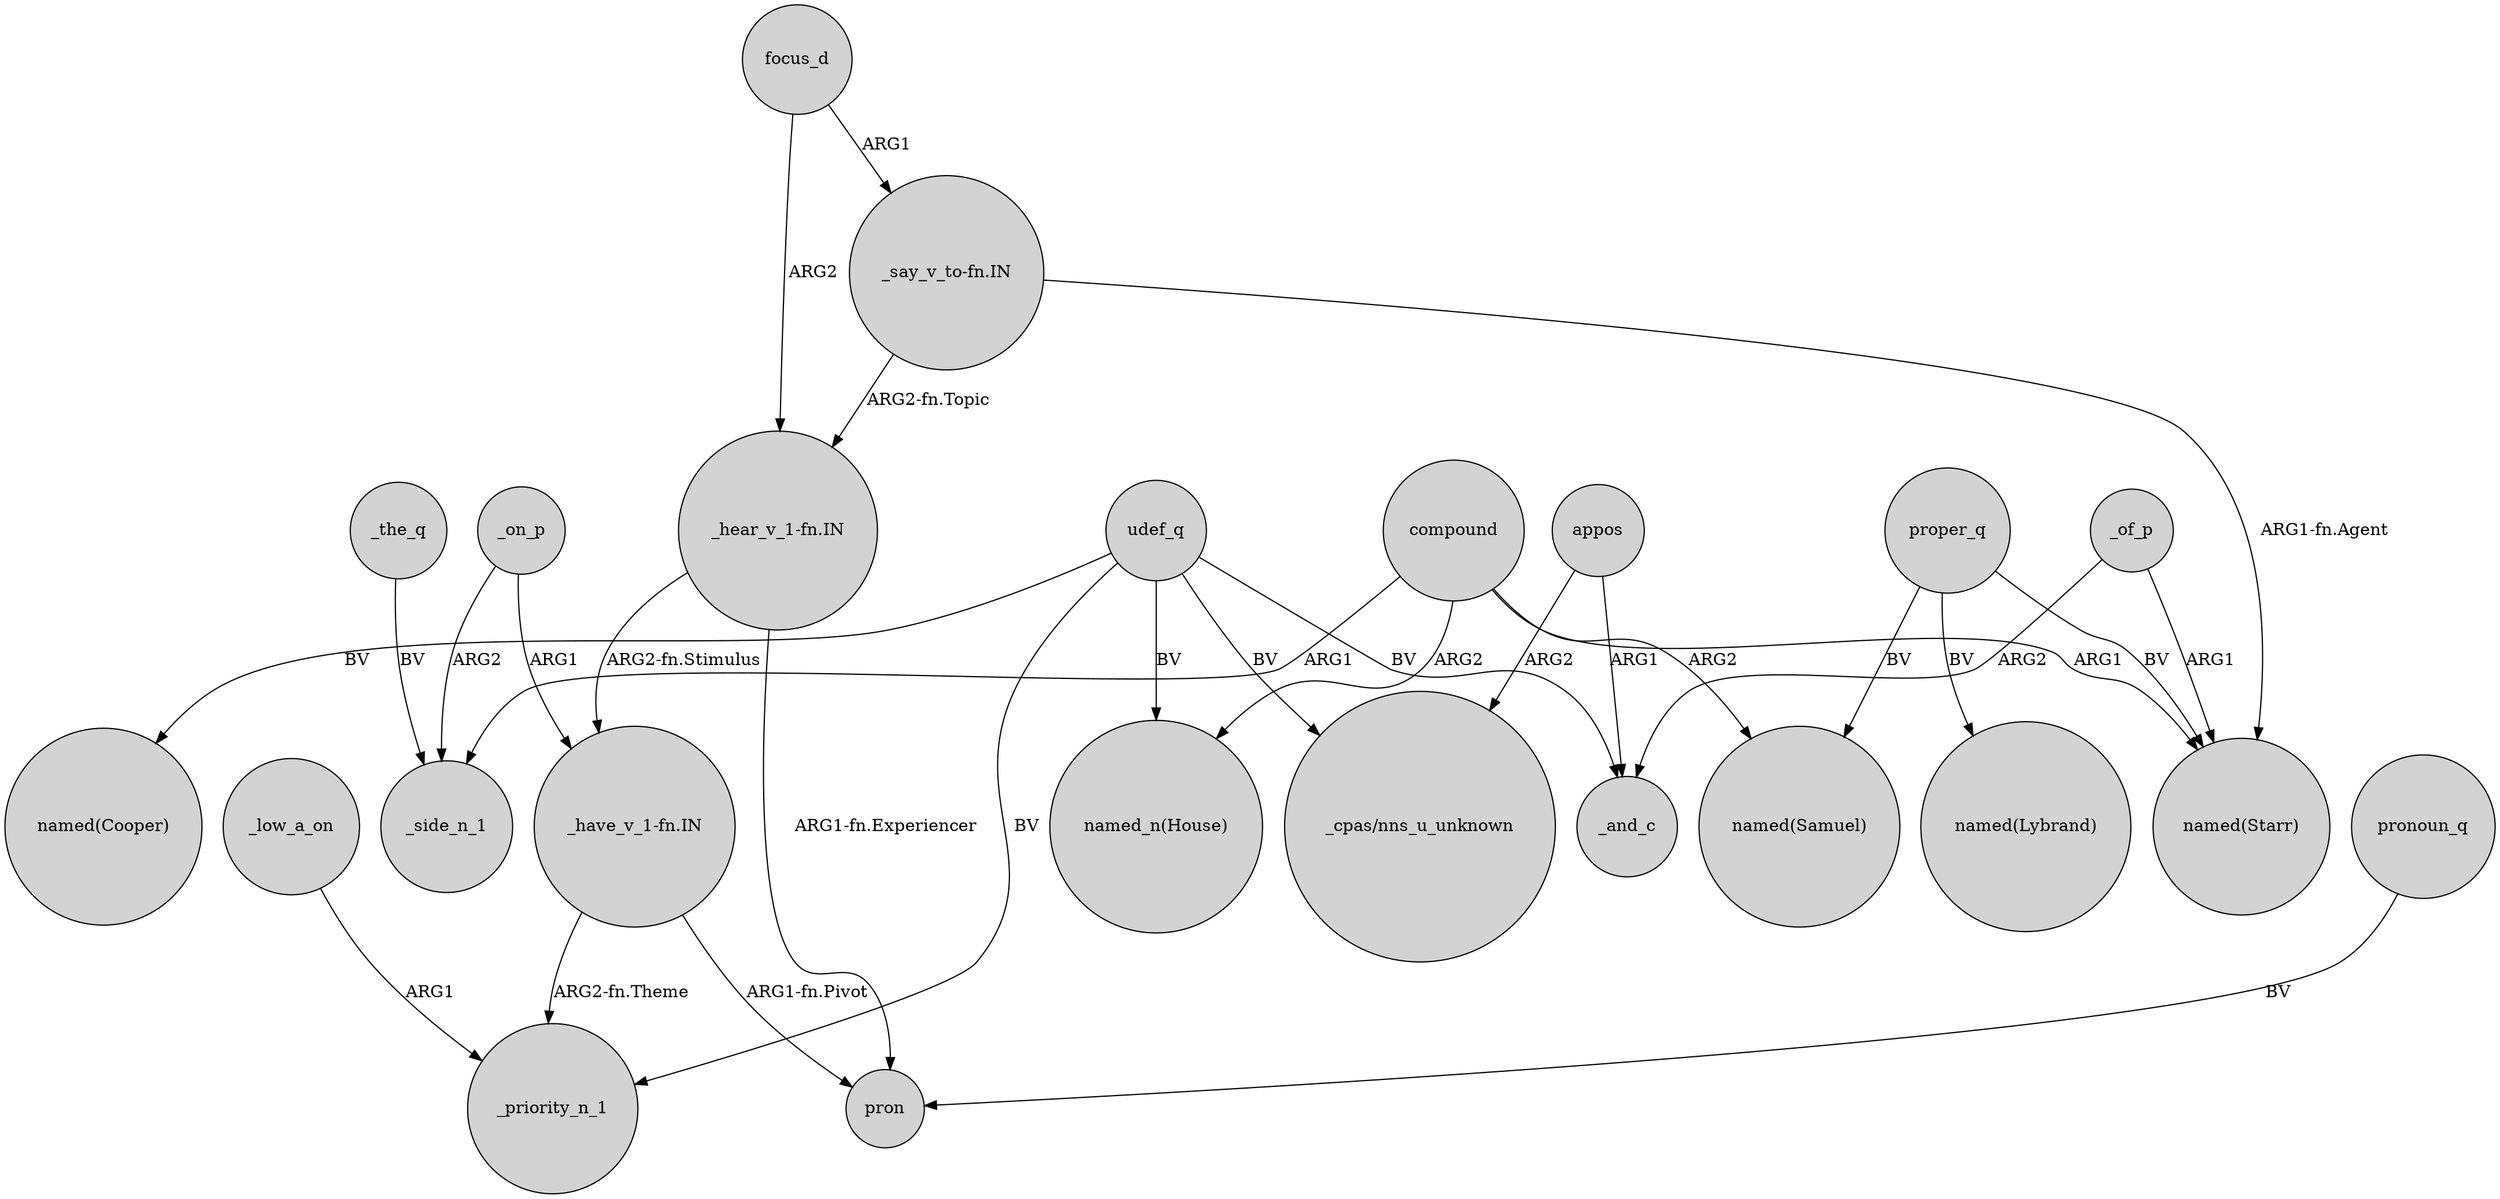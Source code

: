 digraph {
	node [shape=circle style=filled]
	udef_q -> "named_n(House)" [label=BV]
	_low_a_on -> _priority_n_1 [label=ARG1]
	appos -> _and_c [label=ARG1]
	_the_q -> _side_n_1 [label=BV]
	"_have_v_1-fn.IN" -> _priority_n_1 [label="ARG2-fn.Theme"]
	_of_p -> _and_c [label=ARG2]
	focus_d -> "_hear_v_1-fn.IN" [label=ARG2]
	"_have_v_1-fn.IN" -> pron [label="ARG1-fn.Pivot"]
	_on_p -> "_have_v_1-fn.IN" [label=ARG1]
	compound -> "named(Samuel)" [label=ARG2]
	appos -> "_cpas/nns_u_unknown" [label=ARG2]
	pronoun_q -> pron [label=BV]
	proper_q -> "named(Starr)" [label=BV]
	udef_q -> "named(Cooper)" [label=BV]
	udef_q -> "_cpas/nns_u_unknown" [label=BV]
	"_say_v_to-fn.IN" -> "named(Starr)" [label="ARG1-fn.Agent"]
	_on_p -> _side_n_1 [label=ARG2]
	proper_q -> "named(Lybrand)" [label=BV]
	"_hear_v_1-fn.IN" -> pron [label="ARG1-fn.Experiencer"]
	compound -> "named_n(House)" [label=ARG2]
	compound -> "named(Starr)" [label=ARG1]
	"_say_v_to-fn.IN" -> "_hear_v_1-fn.IN" [label="ARG2-fn.Topic"]
	_of_p -> "named(Starr)" [label=ARG1]
	proper_q -> "named(Samuel)" [label=BV]
	udef_q -> _priority_n_1 [label=BV]
	udef_q -> _and_c [label=BV]
	compound -> _side_n_1 [label=ARG1]
	focus_d -> "_say_v_to-fn.IN" [label=ARG1]
	"_hear_v_1-fn.IN" -> "_have_v_1-fn.IN" [label="ARG2-fn.Stimulus"]
}
